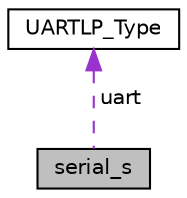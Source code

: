 digraph "serial_s"
{
 // LATEX_PDF_SIZE
  edge [fontname="Helvetica",fontsize="10",labelfontname="Helvetica",labelfontsize="10"];
  node [fontname="Helvetica",fontsize="10",shape=record];
  Node1 [label="serial_s",height=0.2,width=0.4,color="black", fillcolor="grey75", style="filled", fontcolor="black",tooltip=" "];
  Node2 -> Node1 [dir="back",color="darkorchid3",fontsize="10",style="dashed",label=" uart" ,fontname="Helvetica"];
  Node2 [label="UARTLP_Type",height=0.2,width=0.4,color="black", fillcolor="white", style="filled",URL="$struct_u_a_r_t_l_p___type.html",tooltip=" "];
}
